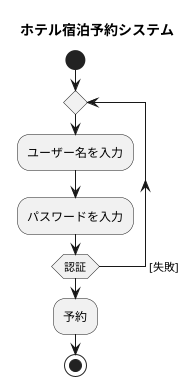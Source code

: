 @startuml 演習
title ホテル宿泊予約システム
start
repeat
:ユーザー名を入力;
:パスワードを入力;
repeat while (認証) -> [失敗]
:予約;
stop
@enduml